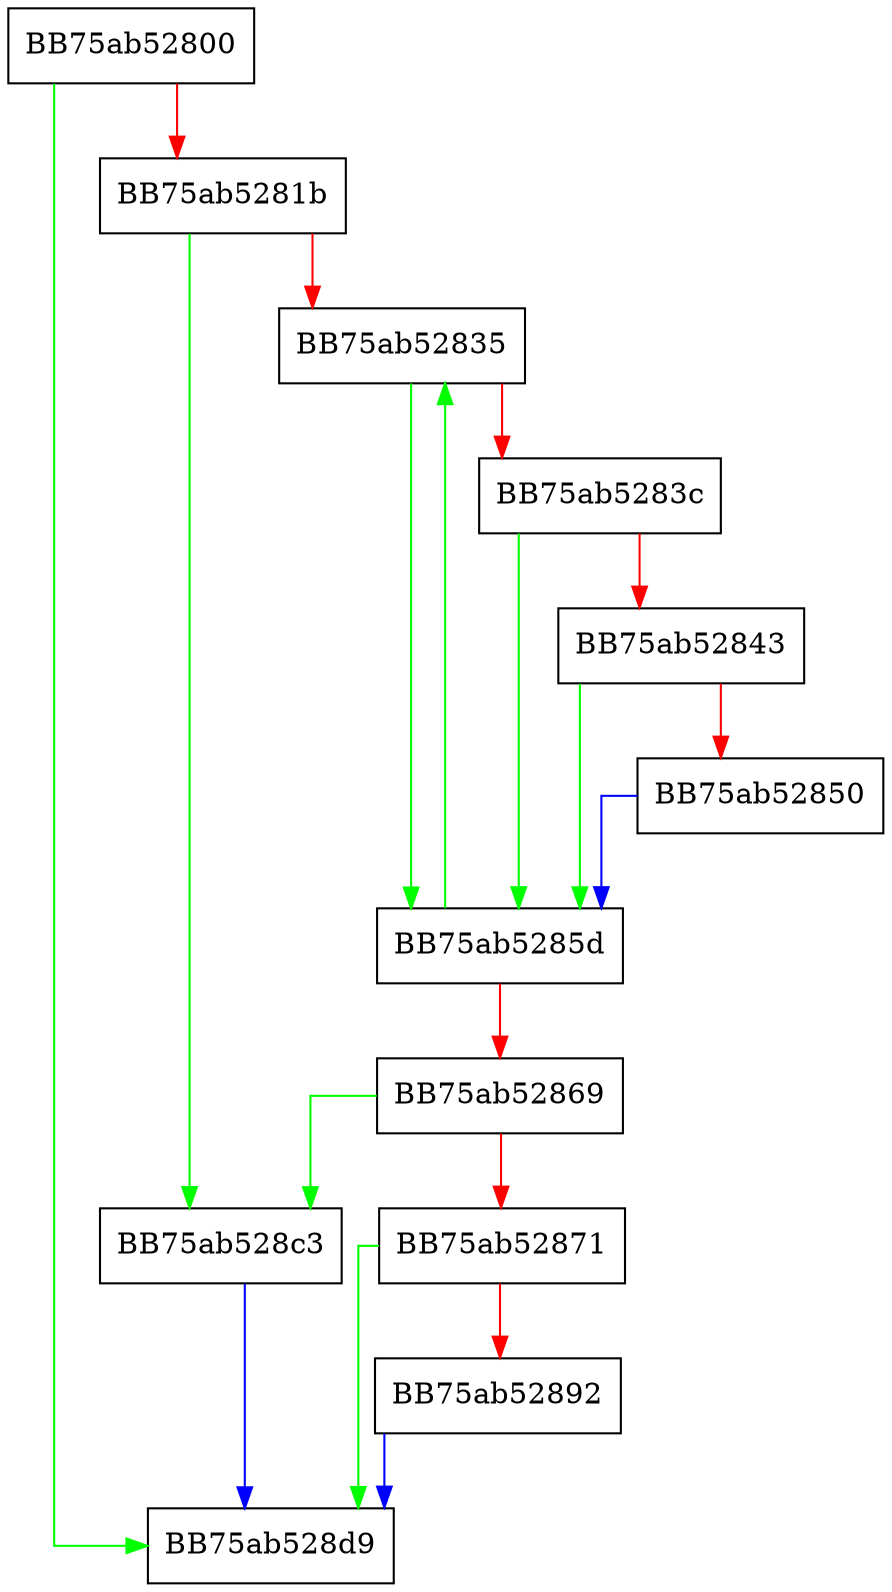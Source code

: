 digraph pragmaVtabBestIndex {
  node [shape="box"];
  graph [splines=ortho];
  BB75ab52800 -> BB75ab528d9 [color="green"];
  BB75ab52800 -> BB75ab5281b [color="red"];
  BB75ab5281b -> BB75ab528c3 [color="green"];
  BB75ab5281b -> BB75ab52835 [color="red"];
  BB75ab52835 -> BB75ab5285d [color="green"];
  BB75ab52835 -> BB75ab5283c [color="red"];
  BB75ab5283c -> BB75ab5285d [color="green"];
  BB75ab5283c -> BB75ab52843 [color="red"];
  BB75ab52843 -> BB75ab5285d [color="green"];
  BB75ab52843 -> BB75ab52850 [color="red"];
  BB75ab52850 -> BB75ab5285d [color="blue"];
  BB75ab5285d -> BB75ab52835 [color="green"];
  BB75ab5285d -> BB75ab52869 [color="red"];
  BB75ab52869 -> BB75ab528c3 [color="green"];
  BB75ab52869 -> BB75ab52871 [color="red"];
  BB75ab52871 -> BB75ab528d9 [color="green"];
  BB75ab52871 -> BB75ab52892 [color="red"];
  BB75ab52892 -> BB75ab528d9 [color="blue"];
  BB75ab528c3 -> BB75ab528d9 [color="blue"];
}